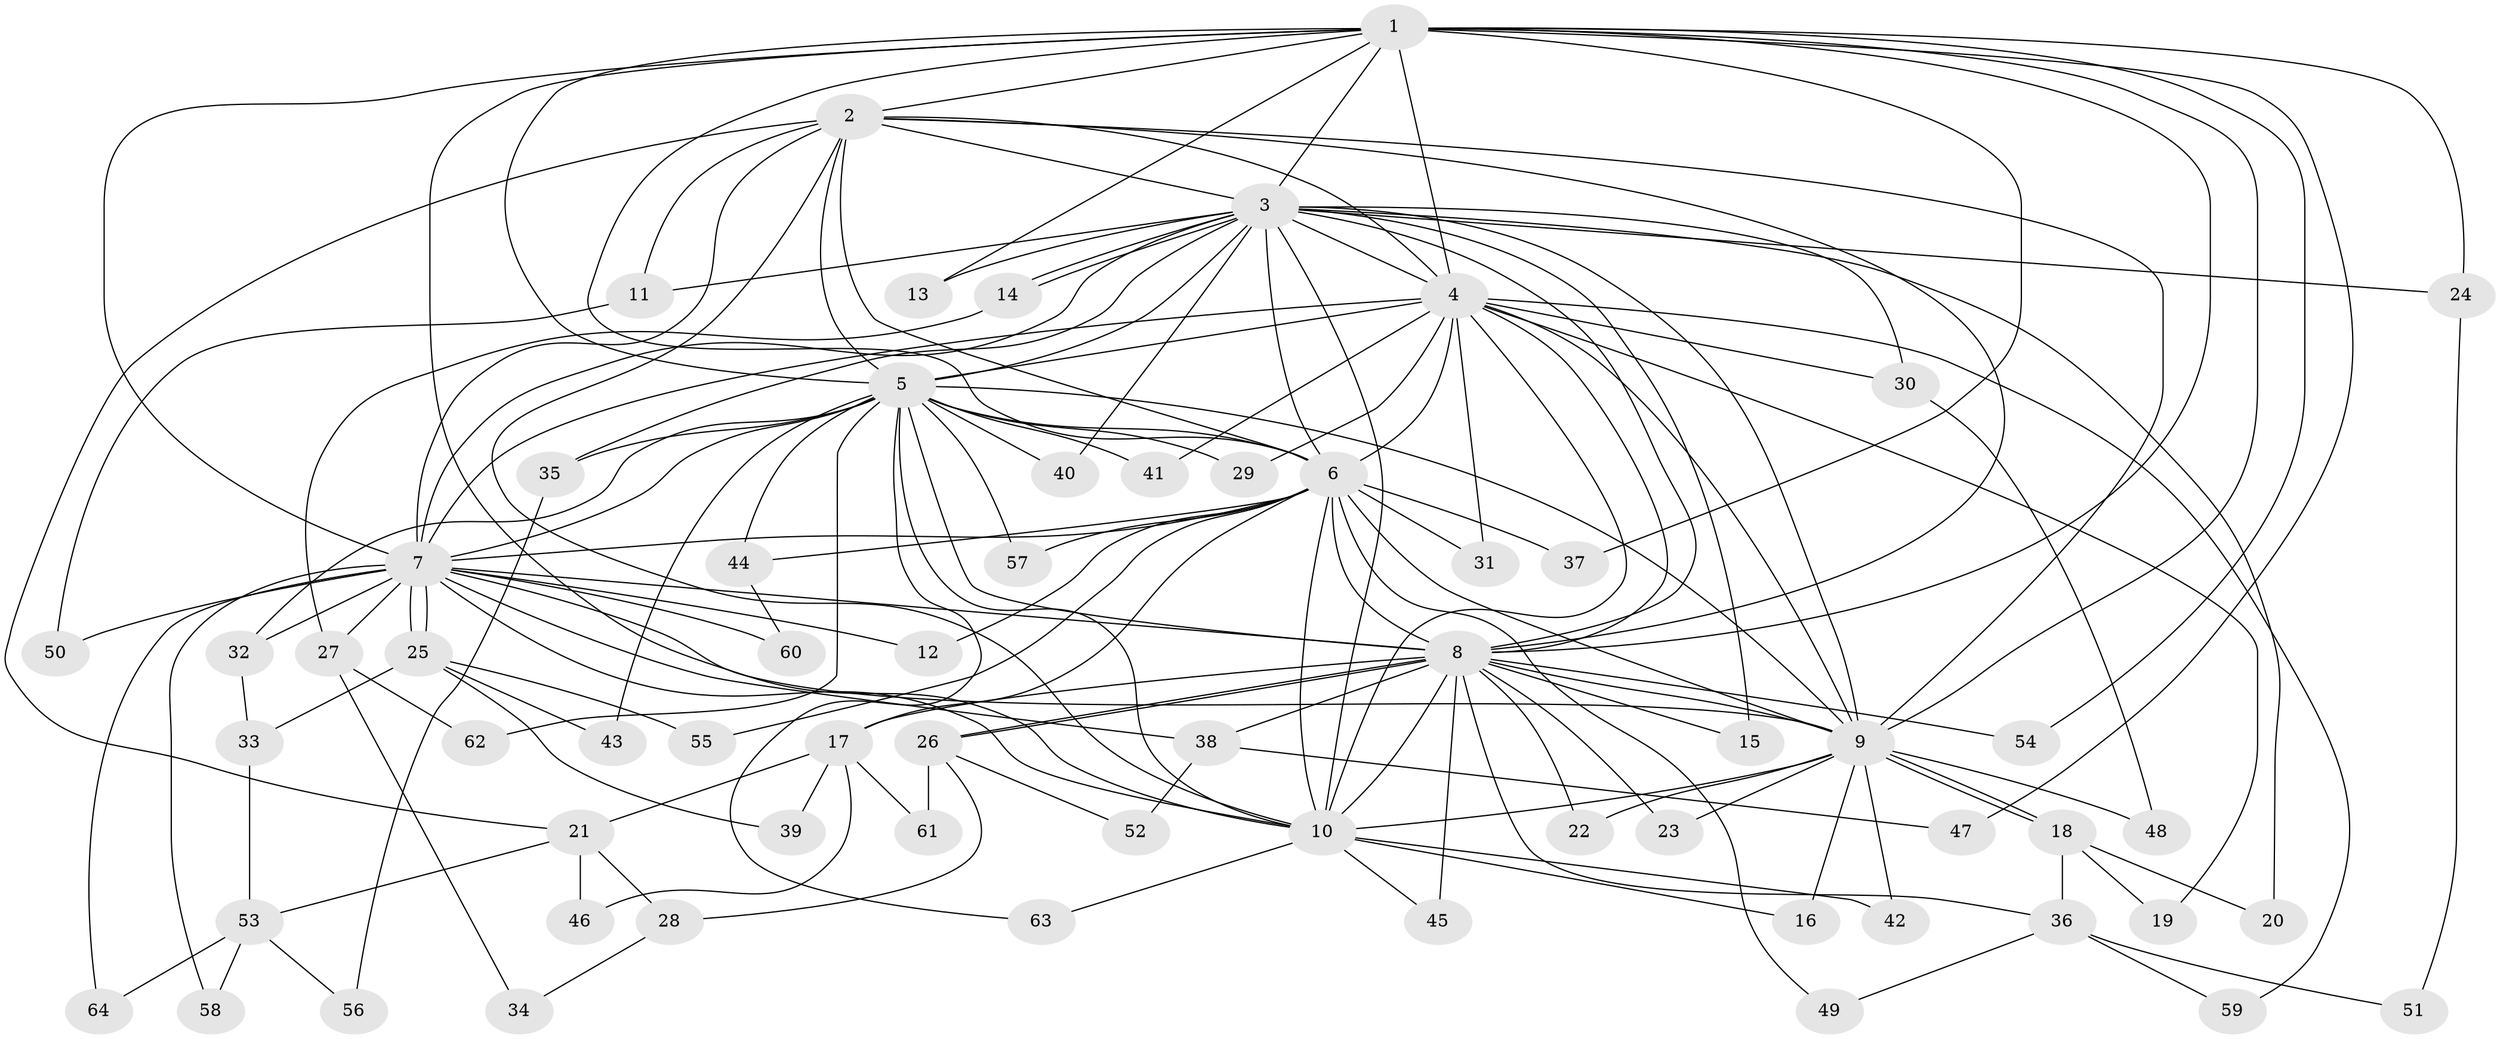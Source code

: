 // coarse degree distribution, {11: 0.020833333333333332, 15: 0.020833333333333332, 16: 0.020833333333333332, 17: 0.041666666666666664, 19: 0.020833333333333332, 14: 0.041666666666666664, 3: 0.1875, 2: 0.4791666666666667, 8: 0.020833333333333332, 6: 0.020833333333333332, 5: 0.0625, 4: 0.041666666666666664, 1: 0.020833333333333332}
// Generated by graph-tools (version 1.1) at 2025/41/03/06/25 10:41:44]
// undirected, 64 vertices, 153 edges
graph export_dot {
graph [start="1"]
  node [color=gray90,style=filled];
  1;
  2;
  3;
  4;
  5;
  6;
  7;
  8;
  9;
  10;
  11;
  12;
  13;
  14;
  15;
  16;
  17;
  18;
  19;
  20;
  21;
  22;
  23;
  24;
  25;
  26;
  27;
  28;
  29;
  30;
  31;
  32;
  33;
  34;
  35;
  36;
  37;
  38;
  39;
  40;
  41;
  42;
  43;
  44;
  45;
  46;
  47;
  48;
  49;
  50;
  51;
  52;
  53;
  54;
  55;
  56;
  57;
  58;
  59;
  60;
  61;
  62;
  63;
  64;
  1 -- 2;
  1 -- 3;
  1 -- 4;
  1 -- 5;
  1 -- 6;
  1 -- 7;
  1 -- 8;
  1 -- 9;
  1 -- 10;
  1 -- 13;
  1 -- 24;
  1 -- 37;
  1 -- 47;
  1 -- 54;
  2 -- 3;
  2 -- 4;
  2 -- 5;
  2 -- 6;
  2 -- 7;
  2 -- 8;
  2 -- 9;
  2 -- 10;
  2 -- 11;
  2 -- 21;
  3 -- 4;
  3 -- 5;
  3 -- 6;
  3 -- 7;
  3 -- 8;
  3 -- 9;
  3 -- 10;
  3 -- 11;
  3 -- 13;
  3 -- 14;
  3 -- 14;
  3 -- 15;
  3 -- 20;
  3 -- 24;
  3 -- 30;
  3 -- 35;
  3 -- 40;
  4 -- 5;
  4 -- 6;
  4 -- 7;
  4 -- 8;
  4 -- 9;
  4 -- 10;
  4 -- 19;
  4 -- 29;
  4 -- 30;
  4 -- 31;
  4 -- 41;
  4 -- 59;
  5 -- 6;
  5 -- 7;
  5 -- 8;
  5 -- 9;
  5 -- 10;
  5 -- 29;
  5 -- 32;
  5 -- 35;
  5 -- 40;
  5 -- 41;
  5 -- 43;
  5 -- 44;
  5 -- 57;
  5 -- 62;
  5 -- 63;
  6 -- 7;
  6 -- 8;
  6 -- 9;
  6 -- 10;
  6 -- 12;
  6 -- 17;
  6 -- 31;
  6 -- 37;
  6 -- 44;
  6 -- 49;
  6 -- 55;
  6 -- 57;
  7 -- 8;
  7 -- 9;
  7 -- 10;
  7 -- 12;
  7 -- 25;
  7 -- 25;
  7 -- 27;
  7 -- 32;
  7 -- 38;
  7 -- 50;
  7 -- 58;
  7 -- 60;
  7 -- 64;
  8 -- 9;
  8 -- 10;
  8 -- 15;
  8 -- 17;
  8 -- 22;
  8 -- 23;
  8 -- 26;
  8 -- 26;
  8 -- 36;
  8 -- 38;
  8 -- 45;
  8 -- 54;
  9 -- 10;
  9 -- 16;
  9 -- 18;
  9 -- 18;
  9 -- 22;
  9 -- 23;
  9 -- 42;
  9 -- 48;
  10 -- 16;
  10 -- 42;
  10 -- 45;
  10 -- 63;
  11 -- 50;
  14 -- 27;
  17 -- 21;
  17 -- 39;
  17 -- 46;
  17 -- 61;
  18 -- 19;
  18 -- 20;
  18 -- 36;
  21 -- 28;
  21 -- 46;
  21 -- 53;
  24 -- 51;
  25 -- 33;
  25 -- 39;
  25 -- 43;
  25 -- 55;
  26 -- 28;
  26 -- 52;
  26 -- 61;
  27 -- 34;
  27 -- 62;
  28 -- 34;
  30 -- 48;
  32 -- 33;
  33 -- 53;
  35 -- 56;
  36 -- 49;
  36 -- 51;
  36 -- 59;
  38 -- 47;
  38 -- 52;
  44 -- 60;
  53 -- 56;
  53 -- 58;
  53 -- 64;
}
